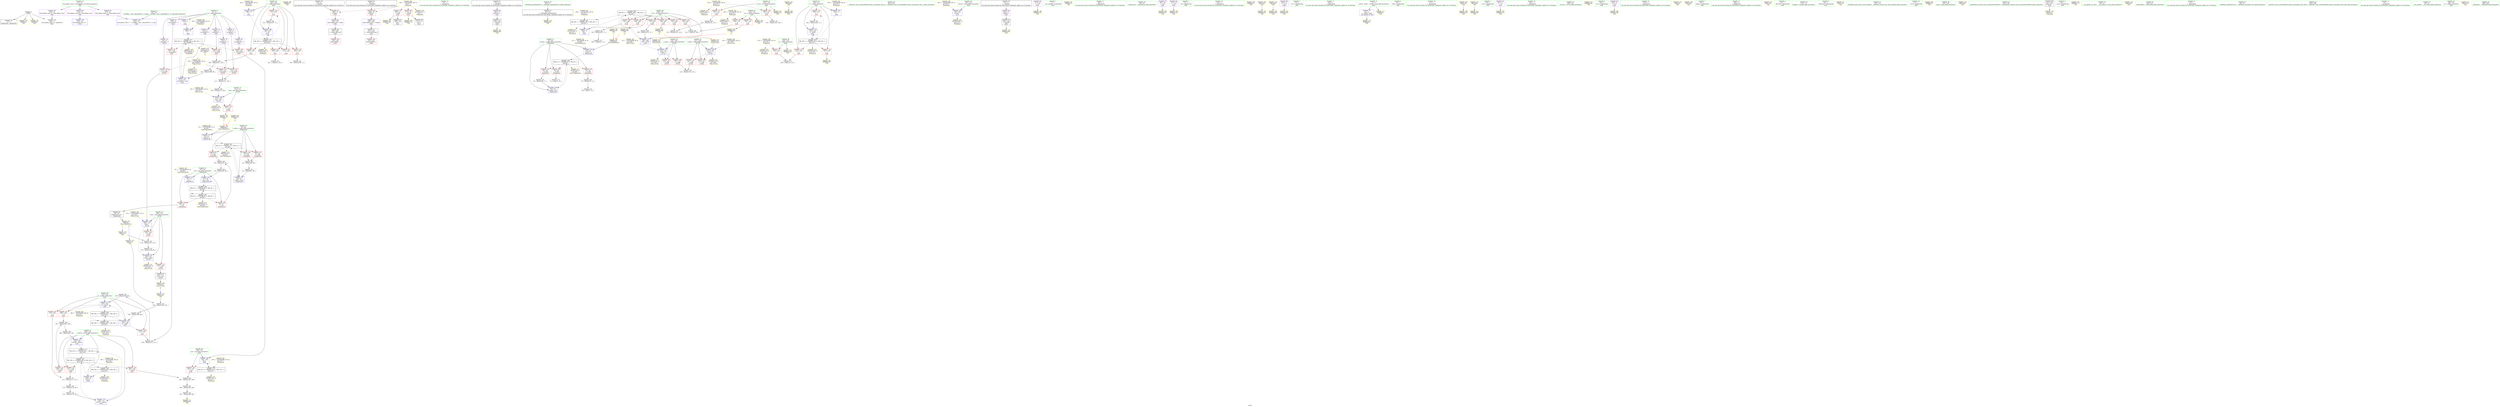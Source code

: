digraph "SVFG" {
	label="SVFG";

	Node0x55f31695bf60 [shape=record,color=grey,label="{NodeID: 0\nNullPtr}"];
	Node0x55f31695bf60 -> Node0x55f31697b7b0[style=solid];
	Node0x55f31695bf60 -> Node0x55f3169814a0[style=solid];
	Node0x55f31695bf60 -> Node0x55f31697d950[style=solid];
	Node0x55f31695bf60 -> Node0x55f31697daf0[style=solid];
	Node0x55f31697eb70 [shape=record,color=grey,label="{NodeID: 263\n259 = Binary(258, 86, )\n}"];
	Node0x55f31697eb70 -> Node0x55f3169826b0[style=solid];
	Node0x55f316982d30 [shape=record,color=yellow,style=double,label="{NodeID: 180\nAPARM(7)\nCS[]}"];
	Node0x55f316979ec0 [shape=record,color=red,label="{NodeID: 97\n180\<--23\nvtable\<--\nmain\n}"];
	Node0x55f316979ec0 -> Node0x55f31697d430[style=solid];
	Node0x55f316978180 [shape=record,color=green,label="{NodeID: 14\n76\<--1\n\<--dummyObj\nCan only get source location for instruction, argument, global var or function.}"];
	Node0x55f3169943c0 [shape=record,color=black,label="{NodeID: 277\nMR_16V_3 = PHI(MR_16V_4, MR_16V_2, )\npts\{100000 \}\n}"];
	Node0x55f3169943c0 -> Node0x55f316981030[style=dashed];
	Node0x55f3169943c0 -> Node0x55f316981100[style=dashed];
	Node0x55f3169943c0 -> Node0x55f3169811d0[style=dashed];
	Node0x55f3169943c0 -> Node0x55f316982100[style=dashed];
	Node0x55f3169943c0 -> Node0x55f31699c430[style=dashed];
	Node0x55f3169943c0 -> Node0x55f31699c510[style=dashed];
	Node0x55f31697da20 [shape=record,color=yellow,style=double,label="{NodeID: 194\nAPARM(194)\nCS[]}"];
	Node0x55f31697aa20 [shape=record,color=red,label="{NodeID: 111\n130\<--109\n\<--num\n_Z1Cxx\n}"];
	Node0x55f31697aa20 -> Node0x55f316988490[style=solid];
	Node0x55f316978cf0 [shape=record,color=green,label="{NodeID: 28\n45\<--51\n_ZNSt8ios_base4InitD1Ev\<--_ZNSt8ios_base4InitD1Ev_field_insensitive\n}"];
	Node0x55f316978cf0 -> Node0x55f31697bcb0[style=solid];
	Node0x55f316998fe0 [shape=record,color=yellow,style=double,label="{NodeID: 291\n4V_1 = ENCHI(MR_4V_0)\npts\{66 \}\nFun[_Z5powerxx]}"];
	Node0x55f316998fe0 -> Node0x55f316981670[style=dashed];
	Node0x55f31697e580 [shape=record,color=yellow,style=double,label="{NodeID: 208\nAPARM(288)\nCS[]}"];
	Node0x55f31697fff0 [shape=record,color=red,label="{NodeID: 125\n304\<--150\n\<--z\nmain\n}"];
	Node0x55f31697fff0 -> Node0x55f316988790[style=solid];
	Node0x55f316979910 [shape=record,color=green,label="{NodeID: 42\n148\<--149\ni\<--i_field_insensitive\nmain\n}"];
	Node0x55f316979910 -> Node0x55f31697fa40[style=solid];
	Node0x55f316979910 -> Node0x55f31697fb10[style=solid];
	Node0x55f316979910 -> Node0x55f31697fbe0[style=solid];
	Node0x55f316979910 -> Node0x55f31697fcb0[style=solid];
	Node0x55f316979910 -> Node0x55f31697fd80[style=solid];
	Node0x55f316979910 -> Node0x55f316982030[style=solid];
	Node0x55f316979910 -> Node0x55f3169821d0[style=solid];
	Node0x55f31699a490 [shape=record,color=yellow,style=double,label="{NodeID: 305\n32V_1 = ENCHI(MR_32V_0)\npts\{157 \}\nFun[main]}"];
	Node0x55f31699a490 -> Node0x55f316994dc0[style=dashed];
	Node0x55f316985d70 [shape=record,color=yellow,style=double,label="{NodeID: 222\nARet(245)\nCS[]}"];
	Node0x55f316985d70 -> Node0x55f316987410[style=solid];
	Node0x55f316980b50 [shape=record,color=red,label="{NodeID: 139\n279\<--160\n\<--i20\nmain\n}"];
	Node0x55f316980b50 -> Node0x55f316987110[style=solid];
	Node0x55f31697b5b0 [shape=record,color=green,label="{NodeID: 56\n301\<--302\n_ZStlsISt11char_traitsIcEERSt13basic_ostreamIcT_ES5_c\<--_ZStlsISt11char_traitsIcEERSt13basic_ostreamIcT_ES5_c_field_insensitive\n}"];
	Node0x55f31699bb70 [shape=record,color=yellow,style=double,label="{NodeID: 319\nRETMU(20V_2)\npts\{143 \}\nFun[main]}"];
	Node0x55f316986c90 [shape=record,color=grey,label="{NodeID: 236\n210 = Binary(209, 86, )\n}"];
	Node0x55f316986c90 -> Node0x55f316982100[style=solid];
	Node0x55f316981740 [shape=record,color=blue,label="{NodeID: 153\n67\<--72\nans\<--\n_Z5powerxx\n}"];
	Node0x55f316981740 -> Node0x55f316996bc0[style=dashed];
	Node0x55f31697c290 [shape=record,color=black,label="{NodeID: 70\n185\<--184\n\<--add.ptr\nmain\n}"];
	Node0x55f31697c290 -> Node0x55f31697d880[style=solid];
	Node0x55f316988190 [shape=record,color=grey,label="{NodeID: 250\n255 = Binary(253, 254, )\n}"];
	Node0x55f3169822a0 [shape=record,color=blue,label="{NodeID: 167\n150\<--72\nz\<--\nmain\n}"];
	Node0x55f3169822a0 -> Node0x55f3169948c0[style=dashed];
	Node0x55f31697cdf0 [shape=record,color=purple,label="{NodeID: 84\n173\<--16\n\<--.str.2\nmain\n}"];
	Node0x55f31697cdf0 -> Node0x55f3169833b0[style=solid];
	Node0x55f3169706c0 [shape=record,color=green,label="{NodeID: 1\n7\<--1\n__dso_handle\<--dummyObj\nGlob }"];
	Node0x55f31697ecf0 [shape=record,color=grey,label="{NodeID: 264\n85 = Binary(84, 86, )\n}"];
	Node0x55f31697ecf0 -> Node0x55f316981810[style=solid];
	Node0x55f316982e00 [shape=record,color=yellow,style=double,label="{NodeID: 181\nAPARM(21)\nCS[]}"];
	Node0x55f316979f90 [shape=record,color=red,label="{NodeID: 98\n189\<--26\nvtable4\<--\nmain\n}"];
	Node0x55f316979f90 -> Node0x55f31697d500[style=solid];
	Node0x55f316978210 [shape=record,color=green,label="{NodeID: 15\n86\<--1\n\<--dummyObj\nCan only get source location for instruction, argument, global var or function.}"];
	Node0x55f3169948c0 [shape=record,color=black,label="{NodeID: 278\nMR_26V_3 = PHI(MR_26V_4, MR_26V_2, )\npts\{151 \}\n}"];
	Node0x55f3169948c0 -> Node0x55f31697fe50[style=dashed];
	Node0x55f3169948c0 -> Node0x55f31697ff20[style=dashed];
	Node0x55f3169948c0 -> Node0x55f31697fff0[style=dashed];
	Node0x55f3169948c0 -> Node0x55f3169829f0[style=dashed];
	Node0x55f3169948c0 -> Node0x55f31699be10[style=dashed];
	Node0x55f31697daf0 [shape=record,color=yellow,style=double,label="{NodeID: 195\nAPARM(3)\nCS[]}"];
	Node0x55f31697aaf0 [shape=record,color=red,label="{NodeID: 112\n137\<--109\n\<--num\n_Z1Cxx\n}"];
	Node0x55f31697aaf0 -> Node0x55f31697be80[style=solid];
	Node0x55f316978df0 [shape=record,color=green,label="{NodeID: 29\n58\<--59\n_Z5powerxx\<--_Z5powerxx_field_insensitive\n}"];
	Node0x55f3169990c0 [shape=record,color=yellow,style=double,label="{NodeID: 292\n6V_1 = ENCHI(MR_6V_0)\npts\{68 \}\nFun[_Z5powerxx]}"];
	Node0x55f3169990c0 -> Node0x55f316981740[style=dashed];
	Node0x55f31697e650 [shape=record,color=yellow,style=double,label="{NodeID: 209\nAPARM(291)\nCS[]}"];
	Node0x55f3169800c0 [shape=record,color=red,label="{NodeID: 126\n230\<--152\n\<--n14\nmain\n}"];
	Node0x55f3169800c0 -> Node0x55f31697f170[style=solid];
	Node0x55f3169799e0 [shape=record,color=green,label="{NodeID: 43\n150\<--151\nz\<--z_field_insensitive\nmain\n}"];
	Node0x55f3169799e0 -> Node0x55f31697fe50[style=solid];
	Node0x55f3169799e0 -> Node0x55f31697ff20[style=solid];
	Node0x55f3169799e0 -> Node0x55f31697fff0[style=solid];
	Node0x55f3169799e0 -> Node0x55f3169822a0[style=solid];
	Node0x55f3169799e0 -> Node0x55f3169829f0[style=solid];
	Node0x55f31699a570 [shape=record,color=yellow,style=double,label="{NodeID: 306\n34V_1 = ENCHI(MR_34V_0)\npts\{159 \}\nFun[main]}"];
	Node0x55f31699a570 -> Node0x55f3169952c0[style=dashed];
	Node0x55f316985e00 [shape=record,color=yellow,style=double,label="{NodeID: 223\nARet(247)\nCS[]}"];
	Node0x55f316985e00 -> Node0x55f316987410[style=solid];
	Node0x55f316980c20 [shape=record,color=red,label="{NodeID: 140\n251\<--162\n\<--p\nmain\n}"];
	Node0x55f316980c20 -> Node0x55f31697e9f0[style=solid];
	Node0x55f31697b6b0 [shape=record,color=green,label="{NodeID: 57\n33\<--330\n_GLOBAL__sub_I_adarshkr532_2_0.cpp\<--_GLOBAL__sub_I_adarshkr532_2_0.cpp_field_insensitive\n}"];
	Node0x55f31697b6b0 -> Node0x55f3169813a0[style=solid];
	Node0x55f31699bc50 [shape=record,color=yellow,style=double,label="{NodeID: 320\nRETMU(22V_1)\npts\{145 \}\nFun[main]}"];
	Node0x55f316986e10 [shape=record,color=grey,label="{NodeID: 237\n127 = Binary(121, 126, )\n}"];
	Node0x55f316986e10 -> Node0x55f316986f90[style=solid];
	Node0x55f316981810 [shape=record,color=blue,label="{NodeID: 154\n67\<--85\nans\<--rem\n_Z5powerxx\n}"];
	Node0x55f316981810 -> Node0x55f3169970c0[style=dashed];
	Node0x55f31697c360 [shape=record,color=black,label="{NodeID: 71\n191\<--190\n\<--vbase.offset.ptr5\nmain\n}"];
	Node0x55f31697c360 -> Node0x55f316980f60[style=solid];
	Node0x55f316988310 [shape=record,color=grey,label="{NodeID: 251\n92 = Binary(91, 86, )\n}"];
	Node0x55f316988310 -> Node0x55f3169818e0[style=solid];
	Node0x55f316982370 [shape=record,color=blue,label="{NodeID: 168\n156\<--234\nans\<--\nmain\n}"];
	Node0x55f316982370 -> Node0x55f316980400[style=dashed];
	Node0x55f316982370 -> Node0x55f316994dc0[style=dashed];
	Node0x55f31697cec0 [shape=record,color=purple,label="{NodeID: 85\n174\<--18\n\<--.str.3\nmain\n}"];
	Node0x55f31697cec0 -> Node0x55f316983480[style=solid];
	Node0x55f31696ff70 [shape=record,color=green,label="{NodeID: 2\n11\<--1\n.str\<--dummyObj\nGlob }"];
	Node0x55f31697ee70 [shape=record,color=grey,label="{NodeID: 265\n79 = Binary(78, 72, )\n}"];
	Node0x55f31697ee70 -> Node0x55f31698b5a0[style=solid];
	Node0x55f316982ed0 [shape=record,color=yellow,style=double,label="{NodeID: 182\nAPARM(144)\nCS[]}"];
	Node0x55f31697a060 [shape=record,color=red,label="{NodeID: 99\n83\<--63\n\<--a.addr\n_Z5powerxx\n}"];
	Node0x55f31697a060 -> Node0x55f31697eff0[style=solid];
	Node0x55f3169782a0 [shape=record,color=green,label="{NodeID: 16\n133\<--1\n\<--dummyObj\nCan only get source location for instruction, argument, global var or function.}"];
	Node0x55f316994dc0 [shape=record,color=black,label="{NodeID: 279\nMR_32V_2 = PHI(MR_32V_3, MR_32V_1, )\npts\{157 \}\n}"];
	Node0x55f316994dc0 -> Node0x55f316982370[style=dashed];
	Node0x55f316994dc0 -> Node0x55f31699c0b0[style=dashed];
	Node0x55f31697dbc0 [shape=record,color=yellow,style=double,label="{NodeID: 196\nAPARM(21)\nCS[]}"];
	Node0x55f31697abc0 [shape=record,color=red,label="{NodeID: 113\n131\<--111\n\<--den\n_Z1Cxx\n}"];
	Node0x55f31697abc0 -> Node0x55f316982fa0[style=solid];
	Node0x55f316978ef0 [shape=record,color=green,label="{NodeID: 30\n63\<--64\na.addr\<--a.addr_field_insensitive\n_Z5powerxx\n}"];
	Node0x55f316978ef0 -> Node0x55f31697a060[style=solid];
	Node0x55f316978ef0 -> Node0x55f31697a130[style=solid];
	Node0x55f316978ef0 -> Node0x55f31697a200[style=solid];
	Node0x55f316978ef0 -> Node0x55f3169815a0[style=solid];
	Node0x55f316978ef0 -> Node0x55f3169818e0[style=solid];
	Node0x55f3169991a0 [shape=record,color=yellow,style=double,label="{NodeID: 293\n8V_1 = ENCHI(MR_8V_0)\npts\{106 \}\nFun[_Z1Cxx]}"];
	Node0x55f3169991a0 -> Node0x55f316981a80[style=dashed];
	Node0x55f31697e720 [shape=record,color=yellow,style=double,label="{NodeID: 210\nAPARM(292)\nCS[]}"];
	Node0x55f316980190 [shape=record,color=red,label="{NodeID: 127\n252\<--152\n\<--n14\nmain\n}"];
	Node0x55f316980190 -> Node0x55f316988010[style=solid];
	Node0x55f316979ab0 [shape=record,color=green,label="{NodeID: 44\n152\<--153\nn14\<--n14_field_insensitive\nmain\n}"];
	Node0x55f316979ab0 -> Node0x55f3169800c0[style=solid];
	Node0x55f316979ab0 -> Node0x55f316980190[style=solid];
	Node0x55f316979ab0 -> Node0x55f31697dc90[style=solid];
	Node0x55f31699a650 [shape=record,color=yellow,style=double,label="{NodeID: 307\n36V_1 = ENCHI(MR_36V_0)\npts\{161 \}\nFun[main]}"];
	Node0x55f31699a650 -> Node0x55f3169957c0[style=dashed];
	Node0x55f316985e90 [shape=record,color=yellow,style=double,label="{NodeID: 224\nARet(284)\nCS[]}"];
	Node0x55f316985e90 -> Node0x55f31697e3e0[style=solid];
	Node0x55f316980cf0 [shape=record,color=red,label="{NodeID: 141\n266\<--162\n\<--p\nmain\n}"];
	Node0x55f316980cf0 -> Node0x55f316988f10[style=solid];
	Node0x55f31697b7b0 [shape=record,color=black,label="{NodeID: 58\n2\<--3\ndummyVal\<--dummyVal\n}"];
	Node0x55f31699bd30 [shape=record,color=yellow,style=double,label="{NodeID: 321\nRETMU(24V_3)\npts\{149 \}\nFun[main]}"];
	Node0x55f316986f90 [shape=record,color=grey,label="{NodeID: 238\n128 = Binary(127, 86, )\n}"];
	Node0x55f316986f90 -> Node0x55f316981cf0[style=solid];
	Node0x55f3169818e0 [shape=record,color=blue,label="{NodeID: 155\n63\<--92\na.addr\<--rem2\n_Z5powerxx\n}"];
	Node0x55f3169818e0 -> Node0x55f3169961c0[style=dashed];
	Node0x55f31697c430 [shape=record,color=black,label="{NodeID: 72\n194\<--193\n\<--add.ptr7\nmain\n}"];
	Node0x55f31697c430 -> Node0x55f31697da20[style=solid];
	Node0x55f316988490 [shape=record,color=grey,label="{NodeID: 252\n134 = Binary(130, 132, )\n}"];
	Node0x55f316988490 -> Node0x55f316988610[style=solid];
	Node0x55f316982440 [shape=record,color=blue,label="{NodeID: 169\n158\<--76\nsub19\<--\nmain\n}"];
	Node0x55f316982440 -> Node0x55f3169975c0[style=dashed];
	Node0x55f31697cf90 [shape=record,color=purple,label="{NodeID: 86\n283\<--27\n\<--.str.4\nmain\n}"];
	Node0x55f31697cf90 -> Node0x55f31697e310[style=solid];
	Node0x55f3169702d0 [shape=record,color=green,label="{NodeID: 3\n13\<--1\n.str.1\<--dummyObj\nGlob }"];
	Node0x55f31697eff0 [shape=record,color=grey,label="{NodeID: 266\n84 = Binary(82, 83, )\n}"];
	Node0x55f31697eff0 -> Node0x55f31697ecf0[style=solid];
	Node0x55f316982fa0 [shape=record,color=yellow,style=double,label="{NodeID: 183\nAPARM(131)\nCS[]|{<s0>3}}"];
	Node0x55f316982fa0:s0 -> Node0x55f3169861c0[style=solid,color=red];
	Node0x55f31697a130 [shape=record,color=red,label="{NodeID: 100\n89\<--63\n\<--a.addr\n_Z5powerxx\n}"];
	Node0x55f31697a130 -> Node0x55f316989090[style=solid];
	Node0x55f316978330 [shape=record,color=green,label="{NodeID: 17\n165\<--1\n\<--dummyObj\nCan only get source location for instruction, argument, global var or function.}"];
	Node0x55f3169952c0 [shape=record,color=black,label="{NodeID: 280\nMR_34V_2 = PHI(MR_34V_4, MR_34V_1, )\npts\{159 \}\n}"];
	Node0x55f3169952c0 -> Node0x55f316982440[style=dashed];
	Node0x55f3169952c0 -> Node0x55f31699c190[style=dashed];
	Node0x55f31697dc90 [shape=record,color=yellow,style=double,label="{NodeID: 197\nAPARM(152)\nCS[]}"];
	Node0x55f31697ac90 [shape=record,color=red,label="{NodeID: 114\n117\<--116\n\<--arrayidx\n_Z1Cxx\n}"];
	Node0x55f31697ac90 -> Node0x55f316981c20[style=solid];
	Node0x55f316978fc0 [shape=record,color=green,label="{NodeID: 31\n65\<--66\nb.addr\<--b.addr_field_insensitive\n_Z5powerxx\n}"];
	Node0x55f316978fc0 -> Node0x55f31697a2d0[style=solid];
	Node0x55f316978fc0 -> Node0x55f31697a3a0[style=solid];
	Node0x55f316978fc0 -> Node0x55f31697a470[style=solid];
	Node0x55f316978fc0 -> Node0x55f316981670[style=solid];
	Node0x55f316978fc0 -> Node0x55f3169819b0[style=solid];
	Node0x55f3169992b0 [shape=record,color=yellow,style=double,label="{NodeID: 294\n10V_1 = ENCHI(MR_10V_0)\npts\{108 \}\nFun[_Z1Cxx]}"];
	Node0x55f3169992b0 -> Node0x55f316981b50[style=dashed];
	Node0x55f3169856c0 [shape=record,color=yellow,style=double,label="{NodeID: 211\nAPARM(297)\nCS[]}"];
	Node0x55f316980260 [shape=record,color=red,label="{NodeID: 128\n240\<--154\n\<--m\nmain\n}"];
	Node0x55f316980260 -> Node0x55f31697f470[style=solid];
	Node0x55f316979b80 [shape=record,color=green,label="{NodeID: 45\n154\<--155\nm\<--m_field_insensitive\nmain\n}"];
	Node0x55f316979b80 -> Node0x55f316980260[style=solid];
	Node0x55f316979b80 -> Node0x55f316980330[style=solid];
	Node0x55f316979b80 -> Node0x55f31697de30[style=solid];
	Node0x55f31699a730 [shape=record,color=yellow,style=double,label="{NodeID: 308\n38V_1 = ENCHI(MR_38V_0)\npts\{163 \}\nFun[main]}"];
	Node0x55f31699a730 -> Node0x55f316995cc0[style=dashed];
	Node0x55f316985f20 [shape=record,color=yellow,style=double,label="{NodeID: 225\nARet(288)\nCS[]}"];
	Node0x55f316985f20 -> Node0x55f31697e580[style=solid];
	Node0x55f316980dc0 [shape=record,color=red,label="{NodeID: 142\n272\<--162\n\<--p\nmain\n}"];
	Node0x55f316980dc0 -> Node0x55f316988c10[style=solid];
	Node0x55f31697b8b0 [shape=record,color=black,label="{NodeID: 59\n22\<--21\n\<--_ZSt3cin\nCan only get source location for instruction, argument, global var or function.}"];
	Node0x55f31697b8b0 -> Node0x55f31697d5d0[style=solid];
	Node0x55f31699be10 [shape=record,color=yellow,style=double,label="{NodeID: 322\nRETMU(26V_3)\npts\{151 \}\nFun[main]}"];
	Node0x55f316987110 [shape=record,color=grey,label="{NodeID: 239\n280 = Binary(279, 72, )\n}"];
	Node0x55f316987110 -> Node0x55f316982920[style=solid];
	Node0x55f3169819b0 [shape=record,color=blue,label="{NodeID: 156\n65\<--95\nb.addr\<--shr\n_Z5powerxx\n}"];
	Node0x55f3169819b0 -> Node0x55f3169966c0[style=dashed];
	Node0x55f31697c500 [shape=record,color=purple,label="{NodeID: 73\n42\<--4\n\<--_ZStL8__ioinit\n__cxx_global_var_init\n}"];
	Node0x55f31697c500 -> Node0x55f316982c60[style=solid];
	Node0x55f316988610 [shape=record,color=grey,label="{NodeID: 253\n135 = Binary(134, 86, )\n}"];
	Node0x55f316988610 -> Node0x55f316981dc0[style=solid];
	Node0x55f316982510 [shape=record,color=blue,label="{NodeID: 170\n160\<--72\ni20\<--\nmain\n}"];
	Node0x55f316982510 -> Node0x55f316997ac0[style=dashed];
	Node0x55f31697d060 [shape=record,color=purple,label="{NodeID: 87\n291\<--29\n\<--.str.5\nmain\n}"];
	Node0x55f31697d060 -> Node0x55f31697e650[style=solid];
	Node0x55f3169714e0 [shape=record,color=green,label="{NodeID: 4\n15\<--1\nstdin\<--dummyObj\nGlob }"];
	Node0x55f31697f170 [shape=record,color=grey,label="{NodeID: 267\n231 = Binary(232, 230, )\n}"];
	Node0x55f316983070 [shape=record,color=yellow,style=double,label="{NodeID: 184\nAPARM(133)\nCS[]|{<s0>3}}"];
	Node0x55f316983070:s0 -> Node0x55f3169862e0[style=solid,color=red];
	Node0x55f31697a200 [shape=record,color=red,label="{NodeID: 101\n90\<--63\n\<--a.addr\n_Z5powerxx\n}"];
	Node0x55f31697a200 -> Node0x55f316989090[style=solid];
	Node0x55f3169783c0 [shape=record,color=green,label="{NodeID: 18\n177\<--1\n\<--dummyObj\nCan only get source location for instruction, argument, global var or function.}"];
	Node0x55f3169957c0 [shape=record,color=black,label="{NodeID: 281\nMR_36V_2 = PHI(MR_36V_4, MR_36V_1, )\npts\{161 \}\n}"];
	Node0x55f3169957c0 -> Node0x55f316982510[style=dashed];
	Node0x55f3169957c0 -> Node0x55f31699c270[style=dashed];
	Node0x55f31697dd60 [shape=record,color=yellow,style=double,label="{NodeID: 198\nAPARM(228)\nCS[]}"];
	Node0x55f31697ad60 [shape=record,color=red,label="{NodeID: 115\n121\<--120\n\<--arrayidx1\n_Z1Cxx\n}"];
	Node0x55f31697ad60 -> Node0x55f316986e10[style=solid];
	Node0x55f316979090 [shape=record,color=green,label="{NodeID: 32\n67\<--68\nans\<--ans_field_insensitive\n_Z5powerxx\n}"];
	Node0x55f316979090 -> Node0x55f31697a540[style=solid];
	Node0x55f316979090 -> Node0x55f31697a610[style=solid];
	Node0x55f316979090 -> Node0x55f316981740[style=solid];
	Node0x55f316979090 -> Node0x55f316981810[style=solid];
	Node0x55f316999390 [shape=record,color=yellow,style=double,label="{NodeID: 295\n12V_1 = ENCHI(MR_12V_0)\npts\{110 \}\nFun[_Z1Cxx]}"];
	Node0x55f316999390 -> Node0x55f316981c20[style=dashed];
	Node0x55f316985750 [shape=record,color=yellow,style=double,label="{NodeID: 212\nAPARM(298)\nCS[]}"];
	Node0x55f316980330 [shape=record,color=red,label="{NodeID: 129\n243\<--154\n\<--m\nmain\n}"];
	Node0x55f316980330 -> Node0x55f31697df00[style=solid];
	Node0x55f316979c50 [shape=record,color=green,label="{NodeID: 46\n156\<--157\nans\<--ans_field_insensitive\nmain\n}"];
	Node0x55f316979c50 -> Node0x55f316980400[style=solid];
	Node0x55f316979c50 -> Node0x55f316982370[style=solid];
	Node0x55f31699a810 [shape=record,color=yellow,style=double,label="{NodeID: 309\n16V_1 = ENCHI(MR_16V_0)\npts\{100000 \}\nFun[main]}"];
	Node0x55f31699a810 -> Node0x55f316981f60[style=dashed];
	Node0x55f316985fb0 [shape=record,color=yellow,style=double,label="{NodeID: 226\nARet(292)\nCS[]}"];
	Node0x55f316985fb0 -> Node0x55f31697e720[style=solid];
	Node0x55f316980e90 [shape=record,color=red,label="{NodeID: 143\n183\<--182\nvbase.offset\<--\nmain\n}"];
	Node0x55f31697b9b0 [shape=record,color=black,label="{NodeID: 60\n23\<--21\n\<--_ZSt3cin\nCan only get source location for instruction, argument, global var or function.}"];
	Node0x55f31697b9b0 -> Node0x55f316979ec0[style=solid];
	Node0x55f31699bef0 [shape=record,color=yellow,style=double,label="{NodeID: 323\nRETMU(28V_1)\npts\{153 \}\nFun[main]}"];
	Node0x55f316987290 [shape=record,color=grey,label="{NodeID: 240\n209 = Binary(207, 208, )\n}"];
	Node0x55f316987290 -> Node0x55f316986c90[style=solid];
	Node0x55f316981a80 [shape=record,color=blue,label="{NodeID: 157\n105\<--103\nn.addr\<--n\n_Z1Cxx\n}"];
	Node0x55f316981a80 -> Node0x55f31697a6e0[style=dashed];
	Node0x55f316981a80 -> Node0x55f31697a7b0[style=dashed];
	Node0x55f316981a80 -> Node0x55f31699b5d0[style=dashed];
	Node0x55f31697c5d0 [shape=record,color=purple,label="{NodeID: 74\n116\<--8\narrayidx\<--f\n_Z1Cxx\n}"];
	Node0x55f31697c5d0 -> Node0x55f31697ac90[style=solid];
	Node0x55f316988790 [shape=record,color=grey,label="{NodeID: 254\n305 = Binary(304, 72, )\n}"];
	Node0x55f316988790 -> Node0x55f3169829f0[style=solid];
	Node0x55f3169825e0 [shape=record,color=blue,label="{NodeID: 171\n162\<--249\np\<--rem27\nmain\n}"];
	Node0x55f3169825e0 -> Node0x55f316980c20[style=dashed];
	Node0x55f3169825e0 -> Node0x55f3169826b0[style=dashed];
	Node0x55f31697d130 [shape=record,color=purple,label="{NodeID: 88\n334\<--31\nllvm.global_ctors_0\<--llvm.global_ctors\nGlob }"];
	Node0x55f31697d130 -> Node0x55f3169812a0[style=solid];
	Node0x55f316971360 [shape=record,color=green,label="{NodeID: 5\n16\<--1\n.str.2\<--dummyObj\nGlob }"];
	Node0x55f31697f2f0 [shape=record,color=grey,label="{NodeID: 268\n216 = Binary(215, 72, )\n}"];
	Node0x55f31697f2f0 -> Node0x55f3169821d0[style=solid];
	Node0x55f316983140 [shape=record,color=yellow,style=double,label="{NodeID: 185\nAPARM(167)\nCS[]}"];
	Node0x55f31697a2d0 [shape=record,color=red,label="{NodeID: 102\n74\<--65\n\<--b.addr\n_Z5powerxx\n}"];
	Node0x55f31697a2d0 -> Node0x55f31698b2a0[style=solid];
	Node0x55f316978450 [shape=record,color=green,label="{NodeID: 19\n202\<--1\n\<--dummyObj\nCan only get source location for instruction, argument, global var or function.}"];
	Node0x55f316995cc0 [shape=record,color=black,label="{NodeID: 282\nMR_38V_2 = PHI(MR_38V_3, MR_38V_1, )\npts\{163 \}\n}"];
	Node0x55f316995cc0 -> Node0x55f316997fc0[style=dashed];
	Node0x55f316995cc0 -> Node0x55f31699c350[style=dashed];
	Node0x55f31697de30 [shape=record,color=yellow,style=double,label="{NodeID: 199\nAPARM(154)\nCS[]}"];
	Node0x55f31697f8a0 [shape=record,color=red,label="{NodeID: 116\n126\<--125\n\<--arrayidx2\n_Z1Cxx\n}"];
	Node0x55f31697f8a0 -> Node0x55f316986e10[style=solid];
	Node0x55f316979160 [shape=record,color=green,label="{NodeID: 33\n100\<--101\n_Z1Cxx\<--_Z1Cxx_field_insensitive\n}"];
	Node0x55f316999470 [shape=record,color=yellow,style=double,label="{NodeID: 296\n14V_1 = ENCHI(MR_14V_0)\npts\{112 \}\nFun[_Z1Cxx]}"];
	Node0x55f316999470 -> Node0x55f316981cf0[style=dashed];
	Node0x55f316985820 [shape=record,color=yellow,style=double,label="{NodeID: 213\nAPARM(300)\nCS[]}"];
	Node0x55f316980400 [shape=record,color=red,label="{NodeID: 130\n293\<--156\n\<--ans\nmain\n}"];
	Node0x55f316980400 -> Node0x55f316987890[style=solid];
	Node0x55f316979d20 [shape=record,color=green,label="{NodeID: 47\n158\<--159\nsub19\<--sub19_field_insensitive\nmain\n}"];
	Node0x55f316979d20 -> Node0x55f3169804d0[style=solid];
	Node0x55f316979d20 -> Node0x55f3169805a0[style=solid];
	Node0x55f316979d20 -> Node0x55f316980670[style=solid];
	Node0x55f316979d20 -> Node0x55f316982440[style=solid];
	Node0x55f316979d20 -> Node0x55f316982780[style=solid];
	Node0x55f316979d20 -> Node0x55f316982850[style=solid];
	Node0x55f31699a8f0 [shape=record,color=yellow,style=double,label="{NodeID: 310\nRETMU(2V_3)\npts\{64 \}\nFun[_Z5powerxx]}"];
	Node0x55f316986040 [shape=record,color=yellow,style=double,label="{NodeID: 227\nARet(298)\nCS[]}"];
	Node0x55f316986040 -> Node0x55f316985750[style=solid];
	Node0x55f316980f60 [shape=record,color=red,label="{NodeID: 144\n192\<--191\nvbase.offset6\<--\nmain\n}"];
	Node0x55f31697bab0 [shape=record,color=black,label="{NodeID: 61\n25\<--24\n\<--_ZSt4cout\nCan only get source location for instruction, argument, global var or function.}"];
	Node0x55f31697bab0 -> Node0x55f31697d6a0[style=solid];
	Node0x55f31699bfd0 [shape=record,color=yellow,style=double,label="{NodeID: 324\nRETMU(30V_1)\npts\{155 \}\nFun[main]}"];
	Node0x55f316987410 [shape=record,color=grey,label="{NodeID: 241\n248 = Binary(245, 247, )\n}"];
	Node0x55f316987410 -> Node0x55f316987e90[style=solid];
	Node0x55f316981b50 [shape=record,color=blue,label="{NodeID: 158\n107\<--104\nr.addr\<--r\n_Z1Cxx\n}"];
	Node0x55f316981b50 -> Node0x55f31697a880[style=dashed];
	Node0x55f316981b50 -> Node0x55f31697a950[style=dashed];
	Node0x55f316981b50 -> Node0x55f31699b6e0[style=dashed];
	Node0x55f31697c6a0 [shape=record,color=purple,label="{NodeID: 75\n120\<--8\narrayidx1\<--f\n_Z1Cxx\n}"];
	Node0x55f31697c6a0 -> Node0x55f31697ad60[style=solid];
	Node0x55f316988910 [shape=record,color=grey,label="{NodeID: 255\n275 = Binary(274, 86, )\n}"];
	Node0x55f316988910 -> Node0x55f316982850[style=solid];
	Node0x55f3169826b0 [shape=record,color=blue,label="{NodeID: 172\n162\<--259\np\<--rem32\nmain\n}"];
	Node0x55f3169826b0 -> Node0x55f316980cf0[style=dashed];
	Node0x55f3169826b0 -> Node0x55f316980dc0[style=dashed];
	Node0x55f3169826b0 -> Node0x55f316997fc0[style=dashed];
	Node0x55f31697d230 [shape=record,color=purple,label="{NodeID: 89\n335\<--31\nllvm.global_ctors_1\<--llvm.global_ctors\nGlob }"];
	Node0x55f31697d230 -> Node0x55f3169813a0[style=solid];
	Node0x55f31695bff0 [shape=record,color=green,label="{NodeID: 6\n18\<--1\n.str.3\<--dummyObj\nGlob }"];
	Node0x55f31697f470 [shape=record,color=grey,label="{NodeID: 269\n241 = cmp(239, 240, )\n}"];
	Node0x55f316983210 [shape=record,color=yellow,style=double,label="{NodeID: 186\nAPARM(168)\nCS[]}"];
	Node0x55f31697a3a0 [shape=record,color=red,label="{NodeID: 103\n78\<--65\n\<--b.addr\n_Z5powerxx\n}"];
	Node0x55f31697a3a0 -> Node0x55f31697ee70[style=solid];
	Node0x55f316978520 [shape=record,color=green,label="{NodeID: 20\n232\<--1\n\<--dummyObj\nCan only get source location for instruction, argument, global var or function.}"];
	Node0x55f3169961c0 [shape=record,color=black,label="{NodeID: 283\nMR_2V_3 = PHI(MR_2V_4, MR_2V_2, )\npts\{64 \}\n}"];
	Node0x55f3169961c0 -> Node0x55f31697a060[style=dashed];
	Node0x55f3169961c0 -> Node0x55f31697a130[style=dashed];
	Node0x55f3169961c0 -> Node0x55f31697a200[style=dashed];
	Node0x55f3169961c0 -> Node0x55f3169818e0[style=dashed];
	Node0x55f3169961c0 -> Node0x55f31699a8f0[style=dashed];
	Node0x55f31697df00 [shape=record,color=yellow,style=double,label="{NodeID: 200\nAPARM(243)\nCS[]|{<s0>12}}"];
	Node0x55f31697df00:s0 -> Node0x55f316986400[style=solid,color=red];
	Node0x55f31697f970 [shape=record,color=red,label="{NodeID: 117\n225\<--144\n\<--t\nmain\n}"];
	Node0x55f31697f970 -> Node0x55f31698b420[style=solid];
	Node0x55f316979260 [shape=record,color=green,label="{NodeID: 34\n105\<--106\nn.addr\<--n.addr_field_insensitive\n_Z1Cxx\n}"];
	Node0x55f316979260 -> Node0x55f31697a6e0[style=solid];
	Node0x55f316979260 -> Node0x55f31697a7b0[style=solid];
	Node0x55f316979260 -> Node0x55f316981a80[style=solid];
	Node0x55f316999d60 [shape=record,color=yellow,style=double,label="{NodeID: 297\n16V_1 = ENCHI(MR_16V_0)\npts\{100000 \}\nFun[_Z1Cxx]}"];
	Node0x55f316999d60 -> Node0x55f31697ac90[style=dashed];
	Node0x55f316999d60 -> Node0x55f31697ad60[style=dashed];
	Node0x55f316999d60 -> Node0x55f31697f8a0[style=dashed];
	Node0x55f316999d60 -> Node0x55f31699b980[style=dashed];
	Node0x55f3169858f0 [shape=record,color=yellow,style=double,label="{NodeID: 214\nARet(43)\nCS[]}"];
	Node0x55f3169804d0 [shape=record,color=red,label="{NodeID: 131\n265\<--158\n\<--sub19\nmain\n}"];
	Node0x55f3169804d0 -> Node0x55f316988f10[style=solid];
	Node0x55f31697ae10 [shape=record,color=green,label="{NodeID: 48\n160\<--161\ni20\<--i20_field_insensitive\nmain\n}"];
	Node0x55f31697ae10 -> Node0x55f316980740[style=solid];
	Node0x55f31697ae10 -> Node0x55f316980810[style=solid];
	Node0x55f31697ae10 -> Node0x55f3169808e0[style=solid];
	Node0x55f31697ae10 -> Node0x55f3169809b0[style=solid];
	Node0x55f31697ae10 -> Node0x55f316980a80[style=solid];
	Node0x55f31697ae10 -> Node0x55f316980b50[style=solid];
	Node0x55f31697ae10 -> Node0x55f316982510[style=solid];
	Node0x55f31697ae10 -> Node0x55f316982920[style=solid];
	Node0x55f31699b410 [shape=record,color=yellow,style=double,label="{NodeID: 311\nRETMU(4V_3)\npts\{66 \}\nFun[_Z5powerxx]}"];
	Node0x55f3169860d0 [shape=record,color=yellow,style=double,label="{NodeID: 228\nARet(299)\nCS[]}"];
	Node0x55f316981030 [shape=record,color=red,label="{NodeID: 145\n207\<--206\n\<--arrayidx\nmain\n}"];
	Node0x55f316981030 -> Node0x55f316987290[style=solid];
	Node0x55f31697bbb0 [shape=record,color=black,label="{NodeID: 62\n26\<--24\n\<--_ZSt4cout\nCan only get source location for instruction, argument, global var or function.}"];
	Node0x55f31697bbb0 -> Node0x55f316979f90[style=solid];
	Node0x55f31699c0b0 [shape=record,color=yellow,style=double,label="{NodeID: 325\nRETMU(32V_2)\npts\{157 \}\nFun[main]}"];
	Node0x55f316987590 [shape=record,color=grey,label="{NodeID: 242\n297 = Binary(296, 86, )\n}"];
	Node0x55f316987590 -> Node0x55f3169856c0[style=solid];
	Node0x55f316981c20 [shape=record,color=blue,label="{NodeID: 159\n109\<--117\nnum\<--\n_Z1Cxx\n}"];
	Node0x55f316981c20 -> Node0x55f31697aa20[style=dashed];
	Node0x55f316981c20 -> Node0x55f316981dc0[style=dashed];
	Node0x55f31697c770 [shape=record,color=purple,label="{NodeID: 76\n125\<--8\narrayidx2\<--f\n_Z1Cxx\n}"];
	Node0x55f31697c770 -> Node0x55f31697f8a0[style=solid];
	Node0x55f316988a90 [shape=record,color=grey,label="{NodeID: 256\n274 = Binary(273, 86, )\n}"];
	Node0x55f316988a90 -> Node0x55f316988910[style=solid];
	Node0x55f316982780 [shape=record,color=blue,label="{NodeID: 173\n158\<--268\nsub19\<--rem33\nmain\n}"];
	Node0x55f316982780 -> Node0x55f3169939c0[style=dashed];
	Node0x55f31697d330 [shape=record,color=purple,label="{NodeID: 90\n336\<--31\nllvm.global_ctors_2\<--llvm.global_ctors\nGlob }"];
	Node0x55f31697d330 -> Node0x55f3169814a0[style=solid];
	Node0x55f3169700c0 [shape=record,color=green,label="{NodeID: 7\n20\<--1\nstdout\<--dummyObj\nGlob }"];
	Node0x55f31697f5f0 [shape=record,color=grey,label="{NodeID: 270\n201 = cmp(200, 202, )\n}"];
	Node0x55f3169832e0 [shape=record,color=yellow,style=double,label="{NodeID: 187\nAPARM(166)\nCS[]}"];
	Node0x55f31697a470 [shape=record,color=red,label="{NodeID: 104\n94\<--65\n\<--b.addr\n_Z5powerxx\n}"];
	Node0x55f31697a470 -> Node0x55f316987710[style=solid];
	Node0x55f3169785f0 [shape=record,color=green,label="{NodeID: 21\n300\<--1\n\<--dummyObj\nCan only get source location for instruction, argument, global var or function.}"];
	Node0x55f3169966c0 [shape=record,color=black,label="{NodeID: 284\nMR_4V_3 = PHI(MR_4V_4, MR_4V_2, )\npts\{66 \}\n}"];
	Node0x55f3169966c0 -> Node0x55f31697a2d0[style=dashed];
	Node0x55f3169966c0 -> Node0x55f31697a3a0[style=dashed];
	Node0x55f3169966c0 -> Node0x55f31697a470[style=dashed];
	Node0x55f3169966c0 -> Node0x55f3169819b0[style=dashed];
	Node0x55f3169966c0 -> Node0x55f31699b410[style=dashed];
	Node0x55f31697dfd0 [shape=record,color=yellow,style=double,label="{NodeID: 201\nAPARM(244)\nCS[]|{<s0>12}}"];
	Node0x55f31697dfd0:s0 -> Node0x55f3169864c0[style=solid,color=red];
	Node0x55f31697fa40 [shape=record,color=red,label="{NodeID: 118\n200\<--148\n\<--i\nmain\n}"];
	Node0x55f31697fa40 -> Node0x55f31697f5f0[style=solid];
	Node0x55f316979330 [shape=record,color=green,label="{NodeID: 35\n107\<--108\nr.addr\<--r.addr_field_insensitive\n_Z1Cxx\n}"];
	Node0x55f316979330 -> Node0x55f31697a880[style=solid];
	Node0x55f316979330 -> Node0x55f31697a950[style=solid];
	Node0x55f316979330 -> Node0x55f316981b50[style=solid];
	Node0x55f316999e40 [shape=record,color=yellow,style=double,label="{NodeID: 298\n18V_1 = ENCHI(MR_18V_0)\npts\{1 \}\nFun[main]}"];
	Node0x55f316999e40 -> Node0x55f31697d770[style=dashed];
	Node0x55f316999e40 -> Node0x55f316979df0[style=dashed];
	Node0x55f316999e40 -> Node0x55f316979ec0[style=dashed];
	Node0x55f316999e40 -> Node0x55f316979f90[style=dashed];
	Node0x55f316999e40 -> Node0x55f31699ba60[style=dashed];
	Node0x55f316985980 [shape=record,color=yellow,style=double,label="{NodeID: 215\nARet(219)\nCS[]}"];
	Node0x55f3169805a0 [shape=record,color=red,label="{NodeID: 132\n271\<--158\n\<--sub19\nmain\n}"];
	Node0x55f3169805a0 -> Node0x55f316988c10[style=solid];
	Node0x55f31697aee0 [shape=record,color=green,label="{NodeID: 49\n162\<--163\np\<--p_field_insensitive\nmain\n}"];
	Node0x55f31697aee0 -> Node0x55f316980c20[style=solid];
	Node0x55f31697aee0 -> Node0x55f316980cf0[style=solid];
	Node0x55f31697aee0 -> Node0x55f316980dc0[style=solid];
	Node0x55f31697aee0 -> Node0x55f3169825e0[style=solid];
	Node0x55f31697aee0 -> Node0x55f3169826b0[style=solid];
	Node0x55f31699b4f0 [shape=record,color=yellow,style=double,label="{NodeID: 312\nRETMU(6V_3)\npts\{68 \}\nFun[_Z5powerxx]}"];
	Node0x55f3169861c0 [shape=record,color=yellow,style=double,label="{NodeID: 229\nFPARM(61)\nFun[_Z5powerxx]}"];
	Node0x55f3169861c0 -> Node0x55f3169815a0[style=solid];
	Node0x55f316981100 [shape=record,color=red,label="{NodeID: 146\n234\<--233\n\<--arrayidx18\nmain\n}"];
	Node0x55f316981100 -> Node0x55f316982370[style=solid];
	Node0x55f31697bcb0 [shape=record,color=black,label="{NodeID: 63\n44\<--45\n\<--_ZNSt8ios_base4InitD1Ev\nCan only get source location for instruction, argument, global var or function.}"];
	Node0x55f31697bcb0 -> Node0x55f316982b90[style=solid];
	Node0x55f31699c190 [shape=record,color=yellow,style=double,label="{NodeID: 326\nRETMU(34V_2)\npts\{159 \}\nFun[main]}"];
	Node0x55f316987710 [shape=record,color=grey,label="{NodeID: 243\n95 = Binary(94, 72, )\n}"];
	Node0x55f316987710 -> Node0x55f3169819b0[style=solid];
	Node0x55f316981cf0 [shape=record,color=blue,label="{NodeID: 160\n111\<--128\nden\<--rem\n_Z1Cxx\n}"];
	Node0x55f316981cf0 -> Node0x55f31697abc0[style=dashed];
	Node0x55f316981cf0 -> Node0x55f31699b8a0[style=dashed];
	Node0x55f31697c840 [shape=record,color=purple,label="{NodeID: 77\n196\<--8\n\<--f\nmain\n}"];
	Node0x55f31697c840 -> Node0x55f316981f60[style=solid];
	Node0x55f316988c10 [shape=record,color=grey,label="{NodeID: 257\n273 = Binary(271, 272, )\n}"];
	Node0x55f316988c10 -> Node0x55f316988a90[style=solid];
	Node0x55f316982850 [shape=record,color=blue,label="{NodeID: 174\n158\<--275\nsub19\<--rem36\nmain\n}"];
	Node0x55f316982850 -> Node0x55f3169939c0[style=dashed];
	Node0x55f31697d430 [shape=record,color=purple,label="{NodeID: 91\n181\<--180\nvbase.offset.ptr\<--vtable\nmain\n}"];
	Node0x55f31697d430 -> Node0x55f31697c1c0[style=solid];
	Node0x55f316977810 [shape=record,color=green,label="{NodeID: 8\n21\<--1\n_ZSt3cin\<--dummyObj\nGlob }"];
	Node0x55f31697f770 [shape=record,color=grey,label="{NodeID: 271\n263 = cmp(262, 76, )\n}"];
	Node0x55f3169833b0 [shape=record,color=yellow,style=double,label="{NodeID: 188\nAPARM(173)\nCS[]}"];
	Node0x55f31697a540 [shape=record,color=red,label="{NodeID: 105\n82\<--67\n\<--ans\n_Z5powerxx\n}"];
	Node0x55f31697a540 -> Node0x55f31697eff0[style=solid];
	Node0x55f3169786f0 [shape=record,color=green,label="{NodeID: 22\n4\<--6\n_ZStL8__ioinit\<--_ZStL8__ioinit_field_insensitive\nGlob }"];
	Node0x55f3169786f0 -> Node0x55f31697c500[style=solid];
	Node0x55f3169786f0 -> Node0x55f316982ac0[style=solid];
	Node0x55f316996bc0 [shape=record,color=black,label="{NodeID: 285\nMR_6V_3 = PHI(MR_6V_5, MR_6V_2, )\npts\{68 \}\n}"];
	Node0x55f316996bc0 -> Node0x55f31697a540[style=dashed];
	Node0x55f316996bc0 -> Node0x55f31697a610[style=dashed];
	Node0x55f316996bc0 -> Node0x55f316981810[style=dashed];
	Node0x55f316996bc0 -> Node0x55f3169970c0[style=dashed];
	Node0x55f316996bc0 -> Node0x55f31699b4f0[style=dashed];
	Node0x55f31697e0a0 [shape=record,color=yellow,style=double,label="{NodeID: 202\nAPARM(232)\nCS[]|{<s0>13}}"];
	Node0x55f31697e0a0:s0 -> Node0x55f3169861c0[style=solid,color=red];
	Node0x55f31697fb10 [shape=record,color=red,label="{NodeID: 119\n204\<--148\n\<--i\nmain\n}"];
	Node0x55f31697fb10 -> Node0x55f316987a10[style=solid];
	Node0x55f316979400 [shape=record,color=green,label="{NodeID: 36\n109\<--110\nnum\<--num_field_insensitive\n_Z1Cxx\n}"];
	Node0x55f316979400 -> Node0x55f31697aa20[style=solid];
	Node0x55f316979400 -> Node0x55f31697aaf0[style=solid];
	Node0x55f316979400 -> Node0x55f316981c20[style=solid];
	Node0x55f316979400 -> Node0x55f316981dc0[style=solid];
	Node0x55f316999f50 [shape=record,color=yellow,style=double,label="{NodeID: 299\n20V_1 = ENCHI(MR_20V_0)\npts\{143 \}\nFun[main]}"];
	Node0x55f316999f50 -> Node0x55f316981e90[style=dashed];
	Node0x55f316985a10 [shape=record,color=yellow,style=double,label="{NodeID: 216\nARet(132)\nCS[]}"];
	Node0x55f316985a10 -> Node0x55f316988490[style=solid];
	Node0x55f316980670 [shape=record,color=red,label="{NodeID: 133\n294\<--158\n\<--sub19\nmain\n}"];
	Node0x55f316980670 -> Node0x55f316987890[style=solid];
	Node0x55f31697afb0 [shape=record,color=green,label="{NodeID: 50\n170\<--171\nfreopen\<--freopen_field_insensitive\n}"];
	Node0x55f31699b5d0 [shape=record,color=yellow,style=double,label="{NodeID: 313\nRETMU(8V_2)\npts\{106 \}\nFun[_Z1Cxx]}"];
	Node0x55f3169862e0 [shape=record,color=yellow,style=double,label="{NodeID: 230\nFPARM(62)\nFun[_Z5powerxx]}"];
	Node0x55f3169862e0 -> Node0x55f316981670[style=solid];
	Node0x55f3169811d0 [shape=record,color=red,label="{NodeID: 147\n257\<--256\n\<--arrayidx30\nmain\n}"];
	Node0x55f3169811d0 -> Node0x55f31697e9f0[style=solid];
	Node0x55f31697bdb0 [shape=record,color=black,label="{NodeID: 64\n60\<--98\n_Z5powerxx_ret\<--\n_Z5powerxx\n}"];
	Node0x55f31697bdb0 -> Node0x55f3169865e0[style=solid];
	Node0x55f31699c270 [shape=record,color=yellow,style=double,label="{NodeID: 327\nRETMU(36V_2)\npts\{161 \}\nFun[main]}"];
	Node0x55f316987890 [shape=record,color=grey,label="{NodeID: 244\n295 = Binary(293, 294, )\n}"];
	Node0x55f316987890 -> Node0x55f316987d10[style=solid];
	Node0x55f316981dc0 [shape=record,color=blue,label="{NodeID: 161\n109\<--135\nnum\<--rem4\n_Z1Cxx\n}"];
	Node0x55f316981dc0 -> Node0x55f31697aaf0[style=dashed];
	Node0x55f316981dc0 -> Node0x55f31699b7c0[style=dashed];
	Node0x55f31697c910 [shape=record,color=purple,label="{NodeID: 78\n206\<--8\narrayidx\<--f\nmain\n}"];
	Node0x55f31697c910 -> Node0x55f316981030[style=solid];
	Node0x55f316988d90 [shape=record,color=grey,label="{NodeID: 258\n268 = Binary(267, 86, )\n}"];
	Node0x55f316988d90 -> Node0x55f316982780[style=solid];
	Node0x55f316982920 [shape=record,color=blue,label="{NodeID: 175\n160\<--280\ni20\<--inc38\nmain\n}"];
	Node0x55f316982920 -> Node0x55f316997ac0[style=dashed];
	Node0x55f31697d500 [shape=record,color=purple,label="{NodeID: 92\n190\<--189\nvbase.offset.ptr5\<--vtable4\nmain\n}"];
	Node0x55f31697d500 -> Node0x55f31697c360[style=solid];
	Node0x55f3169778a0 [shape=record,color=green,label="{NodeID: 9\n24\<--1\n_ZSt4cout\<--dummyObj\nGlob }"];
	Node0x55f31698b2a0 [shape=record,color=grey,label="{NodeID: 272\n75 = cmp(74, 76, )\n}"];
	Node0x55f316983480 [shape=record,color=yellow,style=double,label="{NodeID: 189\nAPARM(174)\nCS[]}"];
	Node0x55f31697a610 [shape=record,color=red,label="{NodeID: 106\n98\<--67\n\<--ans\n_Z5powerxx\n}"];
	Node0x55f31697a610 -> Node0x55f31697bdb0[style=solid];
	Node0x55f3169787f0 [shape=record,color=green,label="{NodeID: 23\n8\<--10\nf\<--f_field_insensitive\nGlob }"];
	Node0x55f3169787f0 -> Node0x55f31697c5d0[style=solid];
	Node0x55f3169787f0 -> Node0x55f31697c6a0[style=solid];
	Node0x55f3169787f0 -> Node0x55f31697c770[style=solid];
	Node0x55f3169787f0 -> Node0x55f31697c840[style=solid];
	Node0x55f3169787f0 -> Node0x55f31697c910[style=solid];
	Node0x55f3169787f0 -> Node0x55f31697c9e0[style=solid];
	Node0x55f3169787f0 -> Node0x55f31697cab0[style=solid];
	Node0x55f3169787f0 -> Node0x55f31697cb80[style=solid];
	Node0x55f3169970c0 [shape=record,color=black,label="{NodeID: 286\nMR_6V_5 = PHI(MR_6V_4, MR_6V_3, )\npts\{68 \}\n}"];
	Node0x55f3169970c0 -> Node0x55f316996bc0[style=dashed];
	Node0x55f31697e170 [shape=record,color=yellow,style=double,label="{NodeID: 203\nAPARM(246)\nCS[]|{<s0>13}}"];
	Node0x55f31697e170:s0 -> Node0x55f3169862e0[style=solid,color=red];
	Node0x55f31697fbe0 [shape=record,color=red,label="{NodeID: 120\n208\<--148\n\<--i\nmain\n}"];
	Node0x55f31697fbe0 -> Node0x55f316987290[style=solid];
	Node0x55f3169794d0 [shape=record,color=green,label="{NodeID: 37\n111\<--112\nden\<--den_field_insensitive\n_Z1Cxx\n}"];
	Node0x55f3169794d0 -> Node0x55f31697abc0[style=solid];
	Node0x55f3169794d0 -> Node0x55f316981cf0[style=solid];
	Node0x55f31699a030 [shape=record,color=yellow,style=double,label="{NodeID: 300\n22V_1 = ENCHI(MR_22V_0)\npts\{145 \}\nFun[main]}"];
	Node0x55f31699a030 -> Node0x55f31697f970[style=dashed];
	Node0x55f31699a030 -> Node0x55f31699bc50[style=dashed];
	Node0x55f316985aa0 [shape=record,color=yellow,style=double,label="{NodeID: 217\nARet(176)\nCS[]}"];
	Node0x55f316980740 [shape=record,color=red,label="{NodeID: 134\n239\<--160\n\<--i20\nmain\n}"];
	Node0x55f316980740 -> Node0x55f31697f470[style=solid];
	Node0x55f31697b0b0 [shape=record,color=green,label="{NodeID: 51\n178\<--179\n_ZNSt8ios_base15sync_with_stdioEb\<--_ZNSt8ios_base15sync_with_stdioEb_field_insensitive\n}"];
	Node0x55f31699b6e0 [shape=record,color=yellow,style=double,label="{NodeID: 314\nRETMU(10V_2)\npts\{108 \}\nFun[_Z1Cxx]}"];
	Node0x55f316986400 [shape=record,color=yellow,style=double,label="{NodeID: 231\nFPARM(103)\nFun[_Z1Cxx]}"];
	Node0x55f316986400 -> Node0x55f316981a80[style=solid];
	Node0x55f3169812a0 [shape=record,color=blue,label="{NodeID: 148\n334\<--32\nllvm.global_ctors_0\<--\nGlob }"];
	Node0x55f31697be80 [shape=record,color=black,label="{NodeID: 65\n102\<--137\n_Z1Cxx_ret\<--\n_Z1Cxx\n}"];
	Node0x55f31697be80 -> Node0x55f316986b10[style=solid];
	Node0x55f31699c350 [shape=record,color=yellow,style=double,label="{NodeID: 328\nRETMU(38V_2)\npts\{163 \}\nFun[main]}"];
	Node0x55f316987a10 [shape=record,color=grey,label="{NodeID: 245\n205 = Binary(204, 72, )\n}"];
	Node0x55f316981e90 [shape=record,color=blue,label="{NodeID: 162\n142\<--165\nretval\<--\nmain\n}"];
	Node0x55f316981e90 -> Node0x55f31699bb70[style=dashed];
	Node0x55f31697c9e0 [shape=record,color=purple,label="{NodeID: 79\n212\<--8\narrayidx9\<--f\nmain\n}"];
	Node0x55f31697c9e0 -> Node0x55f316982100[style=solid];
	Node0x55f316988f10 [shape=record,color=grey,label="{NodeID: 259\n267 = Binary(265, 266, )\n}"];
	Node0x55f316988f10 -> Node0x55f316988d90[style=solid];
	Node0x55f3169829f0 [shape=record,color=blue,label="{NodeID: 176\n150\<--305\nz\<--inc49\nmain\n}"];
	Node0x55f3169829f0 -> Node0x55f3169948c0[style=dashed];
	Node0x55f31697d5d0 [shape=record,color=purple,label="{NodeID: 93\n184\<--22\nadd.ptr\<--\nmain\n}"];
	Node0x55f31697d5d0 -> Node0x55f31697c290[style=solid];
	Node0x55f316977930 [shape=record,color=green,label="{NodeID: 10\n27\<--1\n.str.4\<--dummyObj\nGlob }"];
	Node0x55f31698b420 [shape=record,color=grey,label="{NodeID: 273\n226 = cmp(224, 225, )\n}"];
	Node0x55f316983550 [shape=record,color=yellow,style=double,label="{NodeID: 190\nAPARM(172)\nCS[]}"];
	Node0x55f31697a6e0 [shape=record,color=red,label="{NodeID: 107\n115\<--105\n\<--n.addr\n_Z1Cxx\n}"];
	Node0x55f3169788f0 [shape=record,color=green,label="{NodeID: 24\n31\<--35\nllvm.global_ctors\<--llvm.global_ctors_field_insensitive\nGlob }"];
	Node0x55f3169788f0 -> Node0x55f31697d130[style=solid];
	Node0x55f3169788f0 -> Node0x55f31697d230[style=solid];
	Node0x55f3169788f0 -> Node0x55f31697d330[style=solid];
	Node0x55f3169975c0 [shape=record,color=black,label="{NodeID: 287\nMR_34V_4 = PHI(MR_34V_6, MR_34V_3, )\npts\{159 \}\n}"];
	Node0x55f3169975c0 -> Node0x55f3169804d0[style=dashed];
	Node0x55f3169975c0 -> Node0x55f3169805a0[style=dashed];
	Node0x55f3169975c0 -> Node0x55f316980670[style=dashed];
	Node0x55f3169975c0 -> Node0x55f316982780[style=dashed];
	Node0x55f3169975c0 -> Node0x55f316982850[style=dashed];
	Node0x55f3169975c0 -> Node0x55f3169952c0[style=dashed];
	Node0x55f31697e240 [shape=record,color=yellow,style=double,label="{NodeID: 204\nAPARM(24)\nCS[]}"];
	Node0x55f31697fcb0 [shape=record,color=red,label="{NodeID: 121\n211\<--148\n\<--i\nmain\n}"];
	Node0x55f3169795a0 [shape=record,color=green,label="{NodeID: 38\n139\<--140\nmain\<--main_field_insensitive\n}"];
	Node0x55f31699a110 [shape=record,color=yellow,style=double,label="{NodeID: 301\n24V_1 = ENCHI(MR_24V_0)\npts\{149 \}\nFun[main]}"];
	Node0x55f31699a110 -> Node0x55f316982030[style=dashed];
	Node0x55f316985b30 [shape=record,color=yellow,style=double,label="{NodeID: 218\nARet(186)\nCS[]}"];
	Node0x55f316980810 [shape=record,color=red,label="{NodeID: 135\n244\<--160\n\<--i20\nmain\n}"];
	Node0x55f316980810 -> Node0x55f31697dfd0[style=solid];
	Node0x55f31697b1b0 [shape=record,color=green,label="{NodeID: 52\n187\<--188\n_ZNSt9basic_iosIcSt11char_traitsIcEE3tieEPSo\<--_ZNSt9basic_iosIcSt11char_traitsIcEE3tieEPSo_field_insensitive\n}"];
	Node0x55f31699b7c0 [shape=record,color=yellow,style=double,label="{NodeID: 315\nRETMU(12V_3)\npts\{110 \}\nFun[_Z1Cxx]}"];
	Node0x55f3169864c0 [shape=record,color=yellow,style=double,label="{NodeID: 232\nFPARM(104)\nFun[_Z1Cxx]}"];
	Node0x55f3169864c0 -> Node0x55f316981b50[style=solid];
	Node0x55f3169813a0 [shape=record,color=blue,label="{NodeID: 149\n335\<--33\nllvm.global_ctors_1\<--_GLOBAL__sub_I_adarshkr532_2_0.cpp\nGlob }"];
	Node0x55f31697bf50 [shape=record,color=black,label="{NodeID: 66\n141\<--165\nmain_ret\<--\nmain\n}"];
	Node0x55f31697bf50 -> Node0x55f316986bd0[style=solid];
	Node0x55f31699c430 [shape=record,color=yellow,style=double,label="{NodeID: 329\nRETMU(16V_3)\npts\{100000 \}\nFun[main]}"];
	Node0x55f316987b90 [shape=record,color=grey,label="{NodeID: 246\n124 = Binary(122, 123, )\n}"];
	Node0x55f316981f60 [shape=record,color=blue,label="{NodeID: 163\n196\<--72\n\<--\nmain\n}"];
	Node0x55f316981f60 -> Node0x55f3169943c0[style=dashed];
	Node0x55f31697cab0 [shape=record,color=purple,label="{NodeID: 80\n233\<--8\narrayidx18\<--f\nmain\n}"];
	Node0x55f31697cab0 -> Node0x55f316981100[style=solid];
	Node0x55f316989090 [shape=record,color=grey,label="{NodeID: 260\n91 = Binary(89, 90, )\n}"];
	Node0x55f316989090 -> Node0x55f316988310[style=solid];
	Node0x55f316982ac0 [shape=record,color=yellow,style=double,label="{NodeID: 177\nAPARM(4)\nCS[]}"];
	Node0x55f31697d6a0 [shape=record,color=purple,label="{NodeID: 94\n193\<--25\nadd.ptr7\<--\nmain\n}"];
	Node0x55f31697d6a0 -> Node0x55f31697c430[style=solid];
	Node0x55f3169703c0 [shape=record,color=green,label="{NodeID: 11\n29\<--1\n.str.5\<--dummyObj\nGlob }"];
	Node0x55f31698b5a0 [shape=record,color=grey,label="{NodeID: 274\n80 = cmp(79, 76, )\n}"];
	Node0x55f316983620 [shape=record,color=yellow,style=double,label="{NodeID: 191\nAPARM(177)\nCS[]}"];
	Node0x55f31697a7b0 [shape=record,color=red,label="{NodeID: 108\n122\<--105\n\<--n.addr\n_Z1Cxx\n}"];
	Node0x55f31697a7b0 -> Node0x55f316987b90[style=solid];
	Node0x55f3169789f0 [shape=record,color=green,label="{NodeID: 25\n36\<--37\n__cxx_global_var_init\<--__cxx_global_var_init_field_insensitive\n}"];
	Node0x55f316997ac0 [shape=record,color=black,label="{NodeID: 288\nMR_36V_4 = PHI(MR_36V_5, MR_36V_3, )\npts\{161 \}\n}"];
	Node0x55f316997ac0 -> Node0x55f316980740[style=dashed];
	Node0x55f316997ac0 -> Node0x55f316980810[style=dashed];
	Node0x55f316997ac0 -> Node0x55f3169808e0[style=dashed];
	Node0x55f316997ac0 -> Node0x55f3169809b0[style=dashed];
	Node0x55f316997ac0 -> Node0x55f316980a80[style=dashed];
	Node0x55f316997ac0 -> Node0x55f316980b50[style=dashed];
	Node0x55f316997ac0 -> Node0x55f316982920[style=dashed];
	Node0x55f316997ac0 -> Node0x55f3169957c0[style=dashed];
	Node0x55f31697e310 [shape=record,color=yellow,style=double,label="{NodeID: 205\nAPARM(283)\nCS[]}"];
	Node0x55f31697fd80 [shape=record,color=red,label="{NodeID: 122\n215\<--148\n\<--i\nmain\n}"];
	Node0x55f31697fd80 -> Node0x55f31697f2f0[style=solid];
	Node0x55f3169796a0 [shape=record,color=green,label="{NodeID: 39\n142\<--143\nretval\<--retval_field_insensitive\nmain\n}"];
	Node0x55f3169796a0 -> Node0x55f316981e90[style=solid];
	Node0x55f31699a1f0 [shape=record,color=yellow,style=double,label="{NodeID: 302\n26V_1 = ENCHI(MR_26V_0)\npts\{151 \}\nFun[main]}"];
	Node0x55f31699a1f0 -> Node0x55f3169822a0[style=dashed];
	Node0x55f316985bc0 [shape=record,color=yellow,style=double,label="{NodeID: 219\nARet(195)\nCS[]}"];
	Node0x55f3169808e0 [shape=record,color=red,label="{NodeID: 136\n246\<--160\n\<--i20\nmain\n}"];
	Node0x55f3169808e0 -> Node0x55f31697e170[style=solid];
	Node0x55f31697b2b0 [shape=record,color=green,label="{NodeID: 53\n220\<--221\n_ZNSirsERx\<--_ZNSirsERx_field_insensitive\n}"];
	Node0x55f31699b8a0 [shape=record,color=yellow,style=double,label="{NodeID: 316\nRETMU(14V_2)\npts\{112 \}\nFun[_Z1Cxx]}"];
	Node0x55f3169865e0 [shape=record,color=yellow,style=double,label="{NodeID: 233\nFRet(60)\nFun[_Z5powerxx]|{<s0>3|<s1>13}}"];
	Node0x55f3169865e0:s0 -> Node0x55f316985a10[style=solid,color=blue];
	Node0x55f3169865e0:s1 -> Node0x55f316985e00[style=solid,color=blue];
	Node0x55f3169814a0 [shape=record,color=blue, style = dotted,label="{NodeID: 150\n336\<--3\nllvm.global_ctors_2\<--dummyVal\nGlob }"];
	Node0x55f31697c020 [shape=record,color=black,label="{NodeID: 67\n169\<--166\ncall\<--\nmain\n}"];
	Node0x55f31699c510 [shape=record,color=yellow,style=double,label="{NodeID: 330\nCSMU(16V_3)\npts\{100000 \}\nCS[]|{<s0>12}}"];
	Node0x55f31699c510:s0 -> Node0x55f316999d60[style=dashed,color=red];
	Node0x55f316987d10 [shape=record,color=grey,label="{NodeID: 247\n296 = Binary(295, 86, )\n}"];
	Node0x55f316987d10 -> Node0x55f316987590[style=solid];
	Node0x55f316982030 [shape=record,color=blue,label="{NodeID: 164\n148\<--72\ni\<--\nmain\n}"];
	Node0x55f316982030 -> Node0x55f316993ec0[style=dashed];
	Node0x55f31697cb80 [shape=record,color=purple,label="{NodeID: 81\n256\<--8\narrayidx30\<--f\nmain\n}"];
	Node0x55f31697cb80 -> Node0x55f3169811d0[style=solid];
	Node0x55f31697e870 [shape=record,color=grey,label="{NodeID: 261\n262 = Binary(261, 72, )\n}"];
	Node0x55f31697e870 -> Node0x55f31697f770[style=solid];
	Node0x55f316982b90 [shape=record,color=yellow,style=double,label="{NodeID: 178\nAPARM(44)\nCS[]}"];
	Node0x55f31697d770 [shape=record,color=red,label="{NodeID: 95\n166\<--15\n\<--stdin\nmain\n}"];
	Node0x55f31697d770 -> Node0x55f31697c020[style=solid];
	Node0x55f31697d770 -> Node0x55f3169832e0[style=solid];
	Node0x55f316970450 [shape=record,color=green,label="{NodeID: 12\n32\<--1\n\<--dummyObj\nCan only get source location for instruction, argument, global var or function.}"];
	Node0x55f3169939c0 [shape=record,color=black,label="{NodeID: 275\nMR_34V_6 = PHI(MR_34V_7, MR_34V_5, )\npts\{159 \}\n}"];
	Node0x55f3169939c0 -> Node0x55f3169975c0[style=dashed];
	Node0x55f31697d880 [shape=record,color=yellow,style=double,label="{NodeID: 192\nAPARM(185)\nCS[]}"];
	Node0x55f31697a880 [shape=record,color=red,label="{NodeID: 109\n119\<--107\n\<--r.addr\n_Z1Cxx\n}"];
	Node0x55f316978af0 [shape=record,color=green,label="{NodeID: 26\n40\<--41\n_ZNSt8ios_base4InitC1Ev\<--_ZNSt8ios_base4InitC1Ev_field_insensitive\n}"];
	Node0x55f316997fc0 [shape=record,color=black,label="{NodeID: 289\nMR_38V_3 = PHI(MR_38V_5, MR_38V_2, )\npts\{163 \}\n}"];
	Node0x55f316997fc0 -> Node0x55f3169825e0[style=dashed];
	Node0x55f316997fc0 -> Node0x55f316995cc0[style=dashed];
	Node0x55f31697e3e0 [shape=record,color=yellow,style=double,label="{NodeID: 206\nAPARM(284)\nCS[]}"];
	Node0x55f31697fe50 [shape=record,color=red,label="{NodeID: 123\n224\<--150\n\<--z\nmain\n}"];
	Node0x55f31697fe50 -> Node0x55f31698b420[style=solid];
	Node0x55f316979770 [shape=record,color=green,label="{NodeID: 40\n144\<--145\nt\<--t_field_insensitive\nmain\n}"];
	Node0x55f316979770 -> Node0x55f31697f970[style=solid];
	Node0x55f316979770 -> Node0x55f316982ed0[style=solid];
	Node0x55f31699a2d0 [shape=record,color=yellow,style=double,label="{NodeID: 303\n28V_1 = ENCHI(MR_28V_0)\npts\{153 \}\nFun[main]}"];
	Node0x55f31699a2d0 -> Node0x55f3169800c0[style=dashed];
	Node0x55f31699a2d0 -> Node0x55f316980190[style=dashed];
	Node0x55f31699a2d0 -> Node0x55f31699bef0[style=dashed];
	Node0x55f316985c50 [shape=record,color=yellow,style=double,label="{NodeID: 220\nARet(228)\nCS[]}"];
	Node0x55f316985c50 -> Node0x55f31697dd60[style=solid];
	Node0x55f3169809b0 [shape=record,color=red,label="{NodeID: 137\n254\<--160\n\<--i20\nmain\n}"];
	Node0x55f3169809b0 -> Node0x55f316988190[style=solid];
	Node0x55f31697b3b0 [shape=record,color=green,label="{NodeID: 54\n285\<--286\n_ZStlsISt11char_traitsIcEERSt13basic_ostreamIcT_ES5_PKc\<--_ZStlsISt11char_traitsIcEERSt13basic_ostreamIcT_ES5_PKc_field_insensitive\n}"];
	Node0x55f31699b980 [shape=record,color=yellow,style=double,label="{NodeID: 317\nRETMU(16V_1)\npts\{100000 \}\nFun[_Z1Cxx]}"];
	Node0x55f316986b10 [shape=record,color=yellow,style=double,label="{NodeID: 234\nFRet(102)\nFun[_Z1Cxx]|{<s0>12}}"];
	Node0x55f316986b10:s0 -> Node0x55f316985d70[style=solid,color=blue];
	Node0x55f3169815a0 [shape=record,color=blue,label="{NodeID: 151\n63\<--61\na.addr\<--a\n_Z5powerxx\n}"];
	Node0x55f3169815a0 -> Node0x55f3169961c0[style=dashed];
	Node0x55f31697c0f0 [shape=record,color=black,label="{NodeID: 68\n175\<--172\ncall1\<--\nmain\n}"];
	Node0x55f316987e90 [shape=record,color=grey,label="{NodeID: 248\n249 = Binary(248, 86, )\n}"];
	Node0x55f316987e90 -> Node0x55f3169825e0[style=solid];
	Node0x55f316982100 [shape=record,color=blue,label="{NodeID: 165\n212\<--210\narrayidx9\<--rem\nmain\n}"];
	Node0x55f316982100 -> Node0x55f3169943c0[style=dashed];
	Node0x55f31697cc50 [shape=record,color=purple,label="{NodeID: 82\n167\<--11\n\<--.str\nmain\n}"];
	Node0x55f31697cc50 -> Node0x55f316983140[style=solid];
	Node0x55f31697e9f0 [shape=record,color=grey,label="{NodeID: 262\n258 = Binary(251, 257, )\n}"];
	Node0x55f31697e9f0 -> Node0x55f31697eb70[style=solid];
	Node0x55f316982c60 [shape=record,color=yellow,style=double,label="{NodeID: 179\nAPARM(42)\nCS[]}"];
	Node0x55f316979df0 [shape=record,color=red,label="{NodeID: 96\n172\<--20\n\<--stdout\nmain\n}"];
	Node0x55f316979df0 -> Node0x55f31697c0f0[style=solid];
	Node0x55f316979df0 -> Node0x55f316983550[style=solid];
	Node0x55f3169704e0 [shape=record,color=green,label="{NodeID: 13\n72\<--1\n\<--dummyObj\nCan only get source location for instruction, argument, global var or function.}"];
	Node0x55f316993ec0 [shape=record,color=black,label="{NodeID: 276\nMR_24V_3 = PHI(MR_24V_4, MR_24V_2, )\npts\{149 \}\n}"];
	Node0x55f316993ec0 -> Node0x55f31697fa40[style=dashed];
	Node0x55f316993ec0 -> Node0x55f31697fb10[style=dashed];
	Node0x55f316993ec0 -> Node0x55f31697fbe0[style=dashed];
	Node0x55f316993ec0 -> Node0x55f31697fcb0[style=dashed];
	Node0x55f316993ec0 -> Node0x55f31697fd80[style=dashed];
	Node0x55f316993ec0 -> Node0x55f3169821d0[style=dashed];
	Node0x55f316993ec0 -> Node0x55f31699bd30[style=dashed];
	Node0x55f31697d950 [shape=record,color=yellow,style=double,label="{NodeID: 193\nAPARM(3)\nCS[]}"];
	Node0x55f31697a950 [shape=record,color=red,label="{NodeID: 110\n123\<--107\n\<--r.addr\n_Z1Cxx\n}"];
	Node0x55f31697a950 -> Node0x55f316987b90[style=solid];
	Node0x55f316978bf0 [shape=record,color=green,label="{NodeID: 27\n46\<--47\n__cxa_atexit\<--__cxa_atexit_field_insensitive\n}"];
	Node0x55f3169984c0 [shape=record,color=yellow,style=double,label="{NodeID: 290\n2V_1 = ENCHI(MR_2V_0)\npts\{64 \}\nFun[_Z5powerxx]}"];
	Node0x55f3169984c0 -> Node0x55f3169815a0[style=dashed];
	Node0x55f31697e4b0 [shape=record,color=yellow,style=double,label="{NodeID: 207\nAPARM(287)\nCS[]}"];
	Node0x55f31697ff20 [shape=record,color=red,label="{NodeID: 124\n287\<--150\n\<--z\nmain\n}"];
	Node0x55f31697ff20 -> Node0x55f31697e4b0[style=solid];
	Node0x55f316979840 [shape=record,color=green,label="{NodeID: 41\n146\<--147\nn\<--n_field_insensitive\nmain\n}"];
	Node0x55f31699a3b0 [shape=record,color=yellow,style=double,label="{NodeID: 304\n30V_1 = ENCHI(MR_30V_0)\npts\{155 \}\nFun[main]}"];
	Node0x55f31699a3b0 -> Node0x55f316980260[style=dashed];
	Node0x55f31699a3b0 -> Node0x55f316980330[style=dashed];
	Node0x55f31699a3b0 -> Node0x55f31699bfd0[style=dashed];
	Node0x55f316985ce0 [shape=record,color=yellow,style=double,label="{NodeID: 221\nARet(229)\nCS[]}"];
	Node0x55f316980a80 [shape=record,color=red,label="{NodeID: 138\n261\<--160\n\<--i20\nmain\n}"];
	Node0x55f316980a80 -> Node0x55f31697e870[style=solid];
	Node0x55f31697b4b0 [shape=record,color=green,label="{NodeID: 55\n289\<--290\n_ZNSolsEx\<--_ZNSolsEx_field_insensitive\n}"];
	Node0x55f31699ba60 [shape=record,color=yellow,style=double,label="{NodeID: 318\nRETMU(18V_1)\npts\{1 \}\nFun[main]}"];
	Node0x55f316986bd0 [shape=record,color=yellow,style=double,label="{NodeID: 235\nFRet(141)\nFun[main]}"];
	Node0x55f316981670 [shape=record,color=blue,label="{NodeID: 152\n65\<--62\nb.addr\<--b\n_Z5powerxx\n}"];
	Node0x55f316981670 -> Node0x55f3169966c0[style=dashed];
	Node0x55f31697c1c0 [shape=record,color=black,label="{NodeID: 69\n182\<--181\n\<--vbase.offset.ptr\nmain\n}"];
	Node0x55f31697c1c0 -> Node0x55f316980e90[style=solid];
	Node0x55f316988010 [shape=record,color=grey,label="{NodeID: 249\n253 = Binary(232, 252, )\n}"];
	Node0x55f316988010 -> Node0x55f316988190[style=solid];
	Node0x55f3169821d0 [shape=record,color=blue,label="{NodeID: 166\n148\<--216\ni\<--inc\nmain\n}"];
	Node0x55f3169821d0 -> Node0x55f316993ec0[style=dashed];
	Node0x55f31697cd20 [shape=record,color=purple,label="{NodeID: 83\n168\<--13\n\<--.str.1\nmain\n}"];
	Node0x55f31697cd20 -> Node0x55f316983210[style=solid];
}
